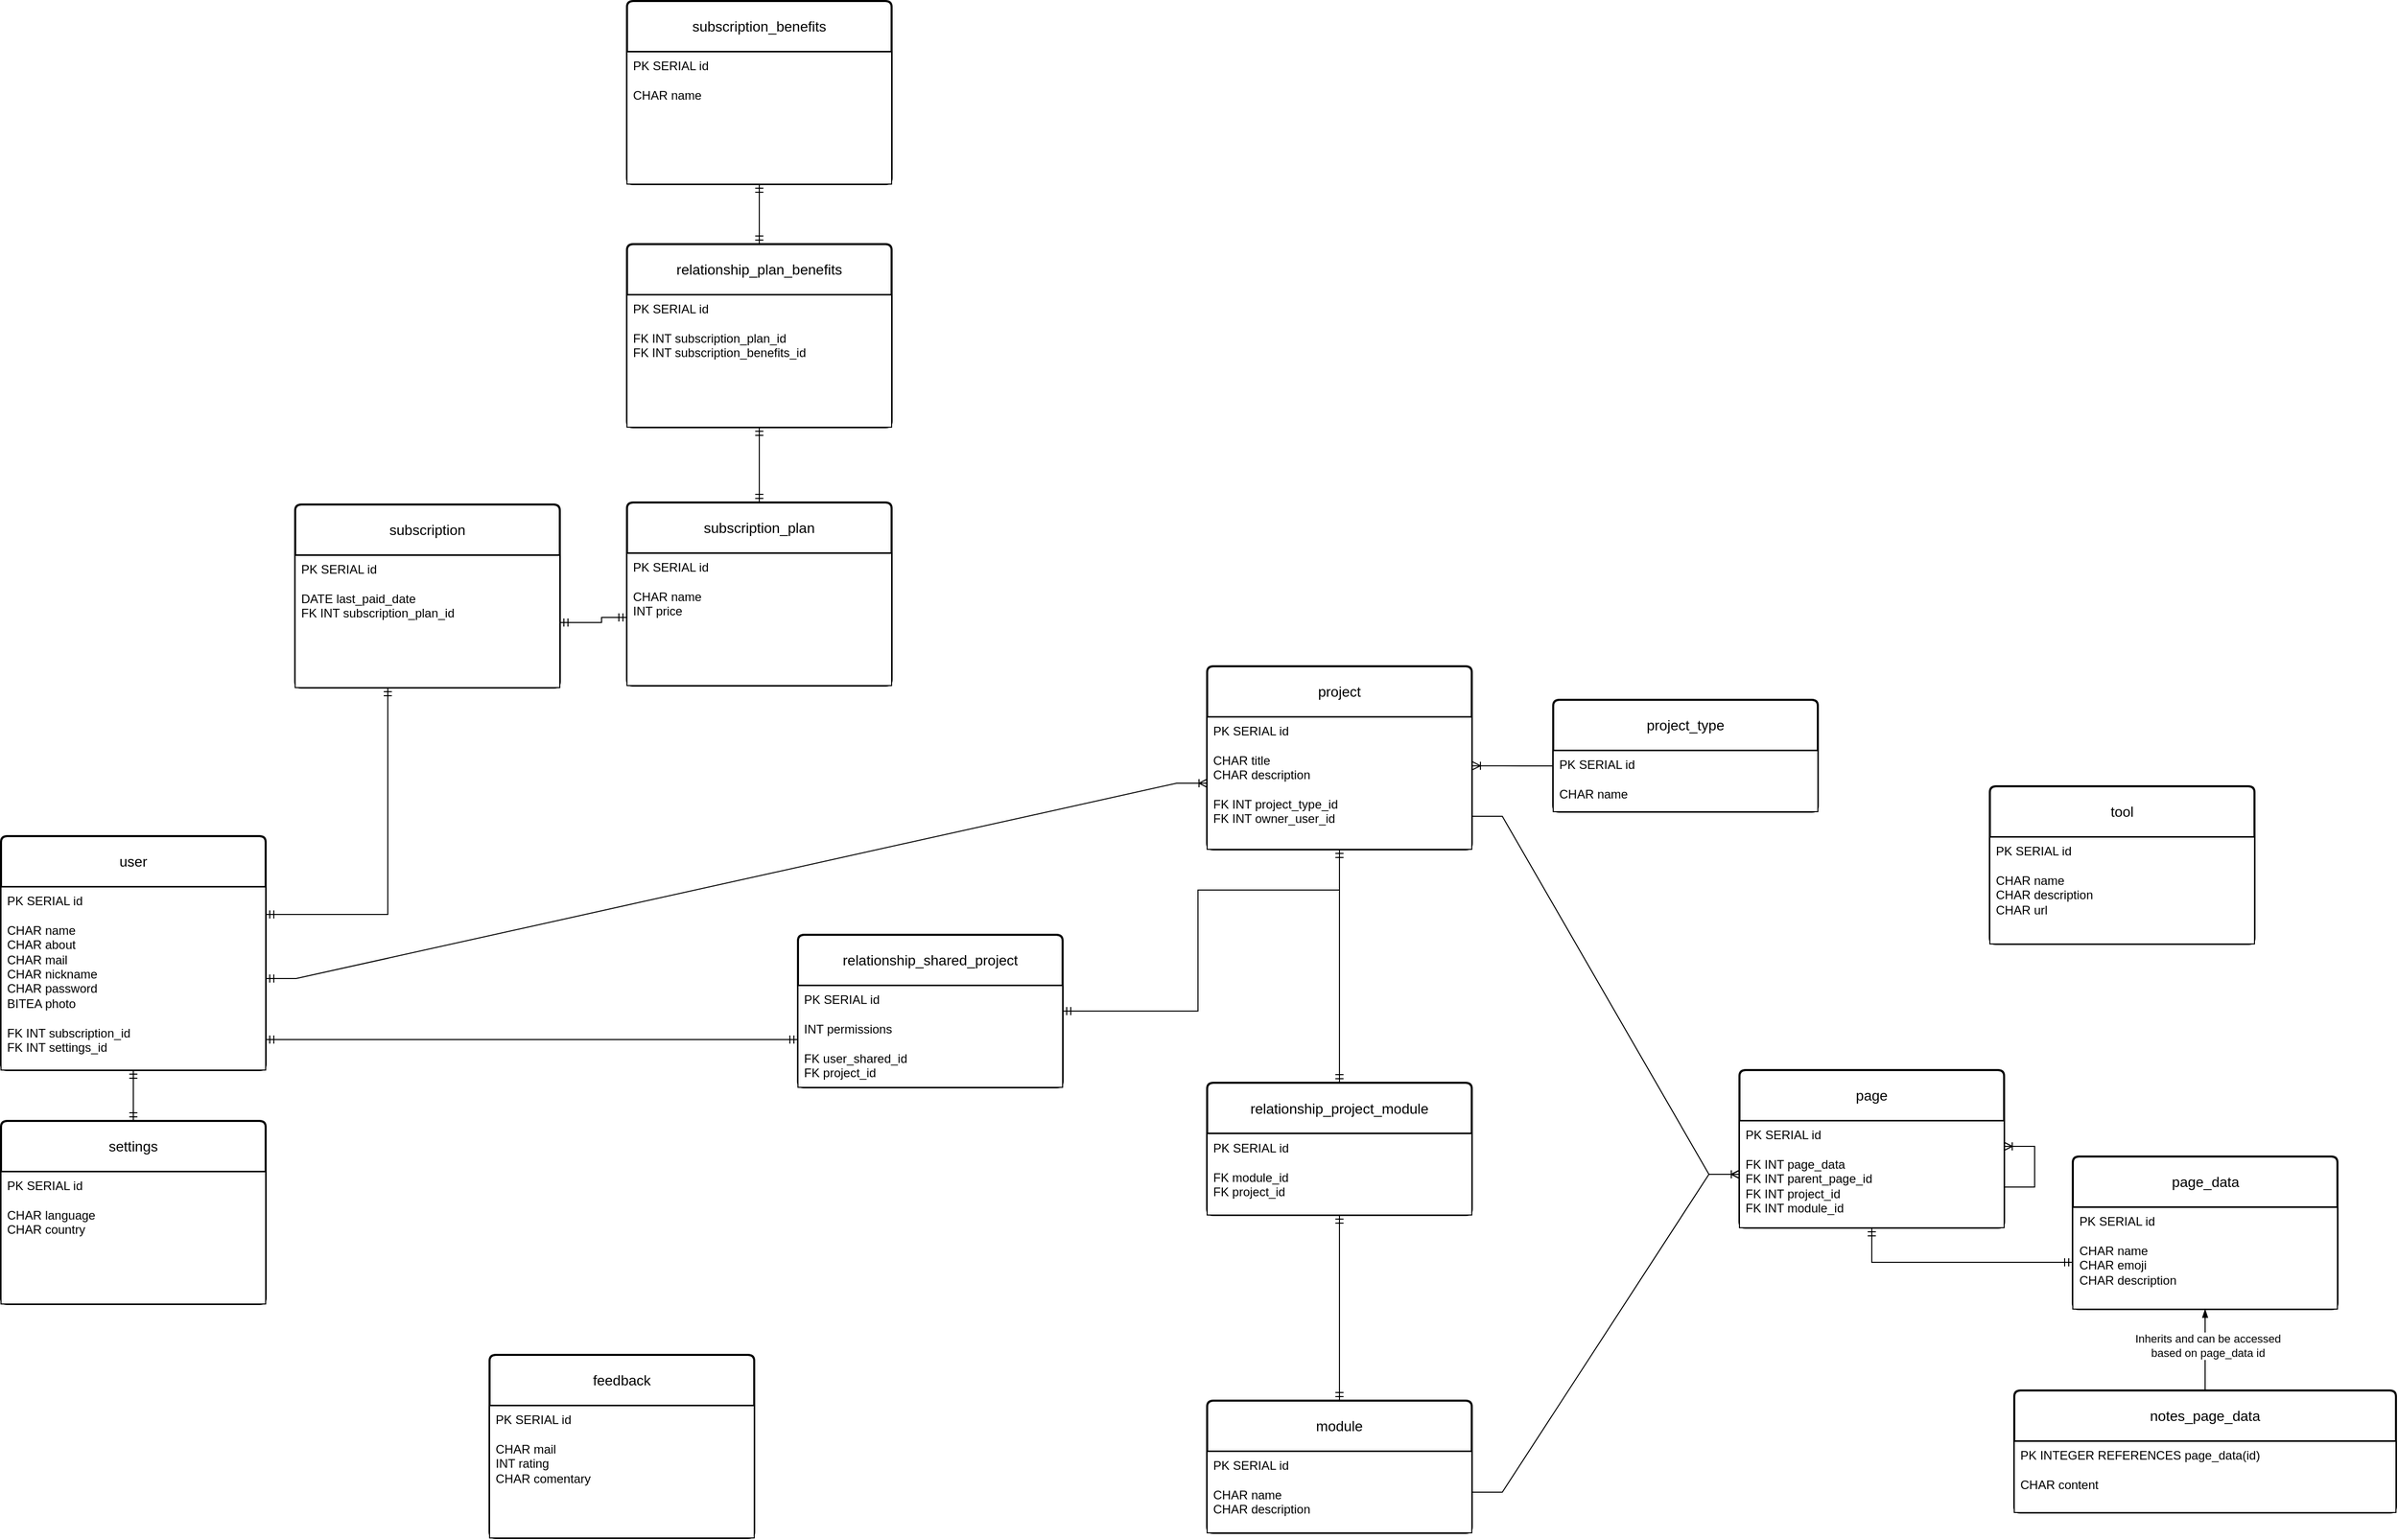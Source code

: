 <mxfile version="24.7.17">
  <diagram id="R2lEEEUBdFMjLlhIrx00" name="Page-1">
    <mxGraphModel dx="3203" dy="2507" grid="0" gridSize="10" guides="1" tooltips="1" connect="1" arrows="1" fold="1" page="1" pageScale="1" pageWidth="850" pageHeight="1100" math="0" shadow="0" extFonts="Permanent Marker^https://fonts.googleapis.com/css?family=Permanent+Marker">
      <root>
        <mxCell id="0" />
        <mxCell id="1" parent="0" />
        <mxCell id="ygLTuj9dSv9h6wwoWief-12" value="user" style="swimlane;childLayout=stackLayout;horizontal=1;startSize=50;horizontalStack=0;rounded=1;fontSize=14;fontStyle=0;strokeWidth=2;resizeParent=0;resizeLast=1;shadow=0;dashed=0;align=center;arcSize=4;whiteSpace=wrap;html=1;swimlaneLine=1;" parent="1" vertex="1">
          <mxGeometry x="-543" y="220" width="260" height="230" as="geometry" />
        </mxCell>
        <mxCell id="ygLTuj9dSv9h6wwoWief-13" value="PK SERIAL id&lt;div&gt;&lt;br&gt;&lt;div&gt;CHAR name&lt;/div&gt;&lt;div&gt;CHAR about&lt;/div&gt;&lt;div&gt;CHAR mail&lt;/div&gt;&lt;div&gt;CHAR nickname&lt;/div&gt;&lt;div&gt;CHAR password&lt;/div&gt;&lt;div&gt;BITEA photo&lt;/div&gt;&lt;/div&gt;&lt;div&gt;&lt;br&gt;&lt;/div&gt;&lt;div&gt;FK INT subscription_id&lt;/div&gt;&lt;div&gt;FK INT settings_id&lt;br&gt;&lt;/div&gt;" style="align=left;spacingLeft=4;fontSize=12;verticalAlign=top;resizable=0;rotatable=0;part=1;html=1;swimlaneLine=1;shadow=0;" parent="ygLTuj9dSv9h6wwoWief-12" vertex="1">
          <mxGeometry y="50" width="260" height="180" as="geometry" />
        </mxCell>
        <mxCell id="ygLTuj9dSv9h6wwoWief-14" value="project" style="swimlane;childLayout=stackLayout;horizontal=1;startSize=50;horizontalStack=0;rounded=1;fontSize=14;fontStyle=0;strokeWidth=2;resizeParent=0;resizeLast=1;shadow=0;dashed=0;align=center;arcSize=4;whiteSpace=wrap;html=1;swimlaneLine=1;" parent="1" vertex="1">
          <mxGeometry x="642" y="53" width="260" height="180" as="geometry" />
        </mxCell>
        <mxCell id="ygLTuj9dSv9h6wwoWief-15" value="PK SERIAL id&lt;div&gt;&lt;br&gt;&lt;/div&gt;&lt;div&gt;CHAR title&lt;/div&gt;&lt;div&gt;CHAR description&lt;/div&gt;&lt;div&gt;&lt;br&gt;&lt;/div&gt;&lt;div&gt;FK INT project_type_id&lt;/div&gt;&lt;div&gt;&lt;span style=&quot;background-color: initial;&quot;&gt;FK INT owner_user_id&lt;/span&gt;&lt;br&gt;&lt;/div&gt;" style="align=left;spacingLeft=4;fontSize=12;verticalAlign=top;resizable=0;rotatable=0;part=1;html=1;swimlaneLine=1;shadow=0;" parent="ygLTuj9dSv9h6wwoWief-14" vertex="1">
          <mxGeometry y="50" width="260" height="130" as="geometry" />
        </mxCell>
        <mxCell id="ygLTuj9dSv9h6wwoWief-17" value="page" style="swimlane;childLayout=stackLayout;horizontal=1;startSize=50;horizontalStack=0;rounded=1;fontSize=14;fontStyle=0;strokeWidth=2;resizeParent=0;resizeLast=1;shadow=0;dashed=0;align=center;arcSize=4;whiteSpace=wrap;html=1;" parent="1" vertex="1">
          <mxGeometry x="1165" y="450" width="260" height="155" as="geometry" />
        </mxCell>
        <mxCell id="ygLTuj9dSv9h6wwoWief-18" value="PK SERIAL id&lt;div&gt;&lt;br&gt;&lt;div&gt;FK INT page_data&lt;/div&gt;&lt;div&gt;&lt;span style=&quot;background-color: initial;&quot;&gt;FK INT parent_page_id&lt;/span&gt;&lt;br&gt;&lt;/div&gt;&lt;div&gt;&lt;span style=&quot;background-color: initial;&quot;&gt;FK INT project_id&lt;/span&gt;&lt;/div&gt;&lt;/div&gt;&lt;div&gt;FK INT module_id&lt;span style=&quot;background-color: initial;&quot;&gt;&lt;br&gt;&lt;/span&gt;&lt;/div&gt;" style="align=left;spacingLeft=4;fontSize=12;verticalAlign=top;resizable=0;rotatable=0;part=1;html=1;swimlaneLine=1;shadow=0;" parent="ygLTuj9dSv9h6wwoWief-17" vertex="1">
          <mxGeometry y="50" width="260" height="105" as="geometry" />
        </mxCell>
        <mxCell id="ygLTuj9dSv9h6wwoWief-34" value="" style="edgeStyle=orthogonalEdgeStyle;fontSize=12;html=1;endArrow=ERoneToMany;rounded=0;swimlaneLine=1;shadow=0;" parent="ygLTuj9dSv9h6wwoWief-17" source="ygLTuj9dSv9h6wwoWief-18" target="ygLTuj9dSv9h6wwoWief-18" edge="1">
          <mxGeometry width="100" height="100" relative="1" as="geometry">
            <mxPoint x="270" y="120" as="sourcePoint" />
            <mxPoint x="261" y="75" as="targetPoint" />
            <Array as="points">
              <mxPoint x="290" y="115" />
              <mxPoint x="290" y="75" />
            </Array>
          </mxGeometry>
        </mxCell>
        <mxCell id="ygLTuj9dSv9h6wwoWief-19" value="settings" style="swimlane;childLayout=stackLayout;horizontal=1;startSize=50;horizontalStack=0;rounded=1;fontSize=14;fontStyle=0;strokeWidth=2;resizeParent=0;resizeLast=1;shadow=0;dashed=0;align=center;arcSize=4;whiteSpace=wrap;html=1;swimlaneLine=1;" parent="1" vertex="1">
          <mxGeometry x="-543" y="500" width="260" height="180" as="geometry" />
        </mxCell>
        <mxCell id="ygLTuj9dSv9h6wwoWief-20" value="PK SERIAL id&lt;div&gt;&lt;br&gt;&lt;/div&gt;&lt;div&gt;CHAR language&lt;/div&gt;&lt;div&gt;CHAR country&lt;/div&gt;" style="align=left;spacingLeft=4;fontSize=12;verticalAlign=top;resizable=0;rotatable=0;part=1;html=1;swimlaneLine=1;shadow=0;" parent="ygLTuj9dSv9h6wwoWief-19" vertex="1">
          <mxGeometry y="50" width="260" height="130" as="geometry" />
        </mxCell>
        <mxCell id="ygLTuj9dSv9h6wwoWief-21" value="project_type" style="swimlane;childLayout=stackLayout;horizontal=1;startSize=50;horizontalStack=0;rounded=1;fontSize=14;fontStyle=0;strokeWidth=2;resizeParent=0;resizeLast=1;shadow=0;dashed=0;align=center;arcSize=4;whiteSpace=wrap;html=1;swimlaneLine=1;" parent="1" vertex="1">
          <mxGeometry x="982" y="86" width="260" height="110" as="geometry" />
        </mxCell>
        <mxCell id="ygLTuj9dSv9h6wwoWief-22" value="PK SERIAL id&lt;div&gt;&lt;br&gt;&lt;/div&gt;&lt;div&gt;CHAR name&lt;/div&gt;" style="align=left;spacingLeft=4;fontSize=12;verticalAlign=top;resizable=0;rotatable=0;part=1;html=1;swimlaneLine=1;shadow=0;" parent="ygLTuj9dSv9h6wwoWief-21" vertex="1">
          <mxGeometry y="50" width="260" height="60" as="geometry" />
        </mxCell>
        <mxCell id="ygLTuj9dSv9h6wwoWief-23" value="module" style="swimlane;childLayout=stackLayout;horizontal=1;startSize=50;horizontalStack=0;rounded=1;fontSize=14;fontStyle=0;strokeWidth=2;resizeParent=0;resizeLast=1;shadow=0;dashed=0;align=center;arcSize=4;whiteSpace=wrap;html=1;swimlaneLine=1;" parent="1" vertex="1">
          <mxGeometry x="642" y="775" width="260" height="130" as="geometry" />
        </mxCell>
        <mxCell id="ygLTuj9dSv9h6wwoWief-24" value="PK SERIAL id&lt;div&gt;&lt;br&gt;&lt;/div&gt;&lt;div&gt;CHAR name&lt;/div&gt;&lt;div&gt;CHAR description&lt;/div&gt;" style="align=left;spacingLeft=4;fontSize=12;verticalAlign=top;resizable=0;rotatable=0;part=1;html=1;swimlaneLine=1;shadow=0;" parent="ygLTuj9dSv9h6wwoWief-23" vertex="1">
          <mxGeometry y="50" width="260" height="80" as="geometry" />
        </mxCell>
        <mxCell id="ygLTuj9dSv9h6wwoWief-28" style="edgeStyle=orthogonalEdgeStyle;rounded=0;orthogonalLoop=1;jettySize=auto;html=1;endArrow=blockThin;endFill=1;" parent="1" source="ygLTuj9dSv9h6wwoWief-25" target="ygLTuj9dSv9h6wwoWief-36" edge="1">
          <mxGeometry relative="1" as="geometry" />
        </mxCell>
        <mxCell id="ygLTuj9dSv9h6wwoWief-29" value="&lt;div&gt;Inherits and can be accessed&lt;/div&gt;&lt;div&gt;based on page_data id&lt;/div&gt;" style="edgeLabel;html=1;align=center;verticalAlign=middle;resizable=0;points=[];" parent="ygLTuj9dSv9h6wwoWief-28" vertex="1" connectable="0">
          <mxGeometry x="0.097" y="-2" relative="1" as="geometry">
            <mxPoint as="offset" />
          </mxGeometry>
        </mxCell>
        <mxCell id="ygLTuj9dSv9h6wwoWief-25" value="notes_page_data" style="swimlane;childLayout=stackLayout;horizontal=1;startSize=50;horizontalStack=0;rounded=1;fontSize=14;fontStyle=0;strokeWidth=2;resizeParent=0;resizeLast=1;shadow=0;dashed=0;align=center;arcSize=4;whiteSpace=wrap;html=1;swimlaneLine=1;" parent="1" vertex="1">
          <mxGeometry x="1435" y="765" width="375" height="120" as="geometry" />
        </mxCell>
        <mxCell id="ygLTuj9dSv9h6wwoWief-26" value="&lt;div&gt;&lt;span class=&quot;hljs-type&quot;&gt;PK INTEGER&lt;/span&gt;&amp;nbsp;&lt;span class=&quot;hljs-keyword&quot;&gt;REFERENCES page_data&lt;/span&gt;(id)&lt;/div&gt;&lt;div&gt;&lt;br&gt;&lt;/div&gt;&lt;div&gt;CHAR content&lt;/div&gt;" style="align=left;spacingLeft=4;fontSize=12;verticalAlign=top;resizable=0;rotatable=0;part=1;html=1;swimlaneLine=1;shadow=0;" parent="ygLTuj9dSv9h6wwoWief-25" vertex="1">
          <mxGeometry y="50" width="375" height="70" as="geometry" />
        </mxCell>
        <mxCell id="ygLTuj9dSv9h6wwoWief-35" value="page_data" style="swimlane;childLayout=stackLayout;horizontal=1;startSize=50;horizontalStack=0;rounded=1;fontSize=14;fontStyle=0;strokeWidth=2;resizeParent=0;resizeLast=1;shadow=0;dashed=0;align=center;arcSize=4;whiteSpace=wrap;html=1;swimlaneLine=1;" parent="1" vertex="1">
          <mxGeometry x="1492.5" y="535" width="260" height="150" as="geometry" />
        </mxCell>
        <mxCell id="ygLTuj9dSv9h6wwoWief-36" value="PK SERIAL id&lt;div&gt;&lt;br&gt;&lt;/div&gt;&lt;div&gt;CHAR name&lt;/div&gt;&lt;div&gt;&lt;div&gt;&lt;span style=&quot;background-color: initial;&quot;&gt;CHAR emoji&lt;/span&gt;&lt;br&gt;&lt;/div&gt;&lt;div&gt;CHAR description&lt;/div&gt;&lt;/div&gt;" style="align=left;spacingLeft=4;fontSize=12;verticalAlign=top;resizable=0;rotatable=0;part=1;html=1;swimlaneLine=1;shadow=0;" parent="ygLTuj9dSv9h6wwoWief-35" vertex="1">
          <mxGeometry y="50" width="260" height="100" as="geometry" />
        </mxCell>
        <mxCell id="ygLTuj9dSv9h6wwoWief-39" value="relationship_project_module" style="swimlane;childLayout=stackLayout;horizontal=1;startSize=50;horizontalStack=0;rounded=1;fontSize=14;fontStyle=0;strokeWidth=2;resizeParent=0;resizeLast=1;shadow=0;dashed=0;align=center;arcSize=4;whiteSpace=wrap;html=1;swimlaneLine=1;" parent="1" vertex="1">
          <mxGeometry x="642" y="462.5" width="260" height="130" as="geometry" />
        </mxCell>
        <mxCell id="ygLTuj9dSv9h6wwoWief-40" value="PK SERIAL id&lt;div&gt;&lt;br&gt;&lt;/div&gt;&lt;div&gt;FK module_id&lt;/div&gt;&lt;div&gt;FK project_id&lt;/div&gt;" style="align=left;spacingLeft=4;fontSize=12;verticalAlign=top;resizable=0;rotatable=0;part=1;html=1;swimlaneLine=1;shadow=0;" parent="ygLTuj9dSv9h6wwoWief-39" vertex="1">
          <mxGeometry y="50" width="260" height="80" as="geometry" />
        </mxCell>
        <mxCell id="ygLTuj9dSv9h6wwoWief-41" value="" style="edgeStyle=orthogonalEdgeStyle;fontSize=12;html=1;endArrow=ERmandOne;startArrow=ERmandOne;rounded=0;" parent="1" source="ygLTuj9dSv9h6wwoWief-23" target="ygLTuj9dSv9h6wwoWief-40" edge="1">
          <mxGeometry width="100" height="100" relative="1" as="geometry">
            <mxPoint x="512" y="845" as="sourcePoint" />
            <mxPoint x="612" y="745" as="targetPoint" />
          </mxGeometry>
        </mxCell>
        <mxCell id="ygLTuj9dSv9h6wwoWief-42" value="" style="edgeStyle=orthogonalEdgeStyle;fontSize=12;html=1;endArrow=ERmandOne;startArrow=ERmandOne;rounded=0;" parent="1" source="ygLTuj9dSv9h6wwoWief-39" target="ygLTuj9dSv9h6wwoWief-15" edge="1">
          <mxGeometry width="100" height="100" relative="1" as="geometry">
            <mxPoint x="437" y="460" as="sourcePoint" />
            <mxPoint x="447" y="600" as="targetPoint" />
          </mxGeometry>
        </mxCell>
        <mxCell id="ygLTuj9dSv9h6wwoWief-43" value="" style="edgeStyle=orthogonalEdgeStyle;fontSize=12;html=1;endArrow=ERmandOne;startArrow=ERmandOne;rounded=0;" parent="1" source="ygLTuj9dSv9h6wwoWief-36" target="ygLTuj9dSv9h6wwoWief-18" edge="1">
          <mxGeometry width="100" height="100" relative="1" as="geometry">
            <mxPoint x="1415" y="645" as="sourcePoint" />
            <mxPoint x="1245" y="625" as="targetPoint" />
            <Array as="points">
              <mxPoint x="1295" y="639" />
            </Array>
          </mxGeometry>
        </mxCell>
        <mxCell id="ygLTuj9dSv9h6wwoWief-45" value="" style="edgeStyle=orthogonalEdgeStyle;fontSize=12;html=1;endArrow=ERmandOne;startArrow=ERmandOne;rounded=0;" parent="1" source="ygLTuj9dSv9h6wwoWief-19" target="ygLTuj9dSv9h6wwoWief-13" edge="1">
          <mxGeometry width="100" height="100" relative="1" as="geometry">
            <mxPoint x="107" y="660" as="sourcePoint" />
            <mxPoint x="107" y="610" as="targetPoint" />
          </mxGeometry>
        </mxCell>
        <mxCell id="ygLTuj9dSv9h6wwoWief-50" value="" style="edgeStyle=entityRelationEdgeStyle;fontSize=12;html=1;endArrow=ERoneToMany;rounded=0;" parent="1" source="ygLTuj9dSv9h6wwoWief-24" target="ygLTuj9dSv9h6wwoWief-18" edge="1">
          <mxGeometry width="100" height="100" relative="1" as="geometry">
            <mxPoint x="907" y="800" as="sourcePoint" />
            <mxPoint x="747" y="569" as="targetPoint" />
            <Array as="points">
              <mxPoint x="727" y="680" />
              <mxPoint x="799" y="640" />
            </Array>
          </mxGeometry>
        </mxCell>
        <mxCell id="ygLTuj9dSv9h6wwoWief-52" value="" style="edgeStyle=entityRelationEdgeStyle;fontSize=12;html=1;endArrow=ERoneToMany;rounded=0;exitX=1;exitY=0.75;exitDx=0;exitDy=0;" parent="1" source="ygLTuj9dSv9h6wwoWief-15" target="ygLTuj9dSv9h6wwoWief-18" edge="1">
          <mxGeometry width="100" height="100" relative="1" as="geometry">
            <mxPoint x="577" y="740" as="sourcePoint" />
            <mxPoint x="746" y="520" as="targetPoint" />
            <Array as="points">
              <mxPoint x="737" y="690" />
              <mxPoint x="809" y="650" />
            </Array>
          </mxGeometry>
        </mxCell>
        <mxCell id="ygLTuj9dSv9h6wwoWief-53" value="" style="edgeStyle=entityRelationEdgeStyle;fontSize=12;html=1;endArrow=ERoneToMany;rounded=0;entryX=1.002;entryY=0.368;entryDx=0;entryDy=0;exitX=0;exitY=0.25;exitDx=0;exitDy=0;entryPerimeter=0;" parent="1" source="ygLTuj9dSv9h6wwoWief-22" target="ygLTuj9dSv9h6wwoWief-15" edge="1">
          <mxGeometry width="100" height="100" relative="1" as="geometry">
            <mxPoint x="912" y="211" as="sourcePoint" />
            <mxPoint x="1090" y="337" as="targetPoint" />
            <Array as="points">
              <mxPoint x="1082" y="513" />
              <mxPoint x="1154" y="473" />
            </Array>
          </mxGeometry>
        </mxCell>
        <mxCell id="ygLTuj9dSv9h6wwoWief-54" value="" style="edgeStyle=entityRelationEdgeStyle;fontSize=12;html=1;endArrow=ERoneToMany;rounded=0;swimlaneLine=1;shadow=0;startArrow=ERmandOne;startFill=0;" parent="1" source="ygLTuj9dSv9h6wwoWief-13" target="ygLTuj9dSv9h6wwoWief-15" edge="1">
          <mxGeometry width="100" height="100" relative="1" as="geometry">
            <mxPoint x="97" y="400" as="sourcePoint" />
            <mxPoint x="765" y="534" as="targetPoint" />
            <Array as="points">
              <mxPoint x="757" y="710" />
              <mxPoint x="829" y="670" />
            </Array>
          </mxGeometry>
        </mxCell>
        <mxCell id="ygLTuj9dSv9h6wwoWief-57" value="relationship_shared_project" style="swimlane;childLayout=stackLayout;horizontal=1;startSize=50;horizontalStack=0;rounded=1;fontSize=14;fontStyle=0;strokeWidth=2;resizeParent=0;resizeLast=1;shadow=0;dashed=0;align=center;arcSize=4;whiteSpace=wrap;html=1;swimlaneLine=1;" parent="1" vertex="1">
          <mxGeometry x="240" y="317" width="260" height="150" as="geometry" />
        </mxCell>
        <mxCell id="ygLTuj9dSv9h6wwoWief-58" value="PK SERIAL id&lt;div&gt;&lt;br&gt;&lt;/div&gt;&lt;div&gt;INT permissions&lt;br&gt;&lt;div&gt;&lt;br&gt;&lt;/div&gt;&lt;div&gt;FK user_shared_id&lt;/div&gt;&lt;div&gt;FK project_id&lt;/div&gt;&lt;/div&gt;" style="align=left;spacingLeft=4;fontSize=12;verticalAlign=top;resizable=0;rotatable=0;part=1;html=1;swimlaneLine=1;shadow=0;" parent="ygLTuj9dSv9h6wwoWief-57" vertex="1">
          <mxGeometry y="50" width="260" height="100" as="geometry" />
        </mxCell>
        <mxCell id="ygLTuj9dSv9h6wwoWief-59" value="" style="edgeStyle=orthogonalEdgeStyle;fontSize=12;html=1;endArrow=ERmandOne;startArrow=ERmandOne;rounded=0;" parent="1" source="ygLTuj9dSv9h6wwoWief-58" target="ygLTuj9dSv9h6wwoWief-13" edge="1">
          <mxGeometry width="100" height="100" relative="1" as="geometry">
            <mxPoint x="-253" y="510" as="sourcePoint" />
            <mxPoint x="-253" y="450" as="targetPoint" />
            <Array as="points">
              <mxPoint x="210" y="420" />
              <mxPoint x="210" y="420" />
            </Array>
          </mxGeometry>
        </mxCell>
        <mxCell id="ygLTuj9dSv9h6wwoWief-60" value="" style="edgeStyle=orthogonalEdgeStyle;fontSize=12;html=1;endArrow=ERmandOne;startArrow=ERmandOne;rounded=0;" parent="1" source="ygLTuj9dSv9h6wwoWief-57" target="ygLTuj9dSv9h6wwoWief-15" edge="1">
          <mxGeometry width="100" height="100" relative="1" as="geometry">
            <mxPoint x="-43" y="610" as="sourcePoint" />
            <mxPoint x="-123" y="430" as="targetPoint" />
            <Array as="points">
              <mxPoint x="633" y="392" />
              <mxPoint x="633" y="273" />
              <mxPoint x="772" y="273" />
            </Array>
          </mxGeometry>
        </mxCell>
        <mxCell id="96yJfqsUwO7diWtI-5tt-1" value="subscription" style="swimlane;childLayout=stackLayout;horizontal=1;startSize=50;horizontalStack=0;rounded=1;fontSize=14;fontStyle=0;strokeWidth=2;resizeParent=0;resizeLast=1;shadow=0;dashed=0;align=center;arcSize=4;whiteSpace=wrap;html=1;swimlaneLine=1;" parent="1" vertex="1">
          <mxGeometry x="-254" y="-106" width="260" height="180" as="geometry" />
        </mxCell>
        <mxCell id="96yJfqsUwO7diWtI-5tt-2" value="PK SERIAL id&lt;div&gt;&lt;br&gt;&lt;/div&gt;&lt;div&gt;&lt;div&gt;&lt;span style=&quot;background-color: initial;&quot;&gt;DATE last_paid_date&lt;/span&gt;&lt;br&gt;&lt;/div&gt;&lt;/div&gt;&lt;div&gt;&lt;span style=&quot;background-color: initial;&quot;&gt;FK INT subscription_plan_id&lt;/span&gt;&lt;/div&gt;" style="align=left;spacingLeft=4;fontSize=12;verticalAlign=top;resizable=0;rotatable=0;part=1;html=1;swimlaneLine=1;shadow=0;" parent="96yJfqsUwO7diWtI-5tt-1" vertex="1">
          <mxGeometry y="50" width="260" height="130" as="geometry" />
        </mxCell>
        <mxCell id="96yJfqsUwO7diWtI-5tt-3" value="" style="edgeStyle=orthogonalEdgeStyle;fontSize=12;html=1;endArrow=ERmandOne;startArrow=ERmandOne;rounded=0;" parent="1" source="96yJfqsUwO7diWtI-5tt-2" target="ygLTuj9dSv9h6wwoWief-13" edge="1">
          <mxGeometry width="100" height="100" relative="1" as="geometry">
            <mxPoint x="-83" y="520" as="sourcePoint" />
            <mxPoint x="-273" y="430" as="targetPoint" />
            <Array as="points">
              <mxPoint x="-163" y="297" />
            </Array>
          </mxGeometry>
        </mxCell>
        <mxCell id="96yJfqsUwO7diWtI-5tt-5" value="feedback" style="swimlane;childLayout=stackLayout;horizontal=1;startSize=50;horizontalStack=0;rounded=1;fontSize=14;fontStyle=0;strokeWidth=2;resizeParent=0;resizeLast=1;shadow=0;dashed=0;align=center;arcSize=4;whiteSpace=wrap;html=1;swimlaneLine=1;" parent="1" vertex="1">
          <mxGeometry x="-63" y="730" width="260" height="180" as="geometry" />
        </mxCell>
        <mxCell id="96yJfqsUwO7diWtI-5tt-6" value="PK SERIAL id&lt;div&gt;&lt;br&gt;&lt;/div&gt;&lt;div&gt;&lt;div&gt;CHAR mail&lt;/div&gt;&lt;div&gt;INT rating&lt;/div&gt;&lt;div&gt;CHAR comentary&lt;/div&gt;&lt;/div&gt;" style="align=left;spacingLeft=4;fontSize=12;verticalAlign=top;resizable=0;rotatable=0;part=1;html=1;swimlaneLine=1;shadow=0;" parent="96yJfqsUwO7diWtI-5tt-5" vertex="1">
          <mxGeometry y="50" width="260" height="130" as="geometry" />
        </mxCell>
        <mxCell id="96yJfqsUwO7diWtI-5tt-7" value="subscription_plan" style="swimlane;childLayout=stackLayout;horizontal=1;startSize=50;horizontalStack=0;rounded=1;fontSize=14;fontStyle=0;strokeWidth=2;resizeParent=0;resizeLast=1;shadow=0;dashed=0;align=center;arcSize=4;whiteSpace=wrap;html=1;swimlaneLine=1;" parent="1" vertex="1">
          <mxGeometry x="72" y="-108" width="260" height="180" as="geometry" />
        </mxCell>
        <mxCell id="96yJfqsUwO7diWtI-5tt-8" value="PK SERIAL id&lt;div&gt;&lt;br&gt;&lt;/div&gt;&lt;div&gt;CHAR name&lt;/div&gt;&lt;div&gt;INT price&lt;/div&gt;" style="align=left;spacingLeft=4;fontSize=12;verticalAlign=top;resizable=0;rotatable=0;part=1;html=1;swimlaneLine=1;shadow=0;" parent="96yJfqsUwO7diWtI-5tt-7" vertex="1">
          <mxGeometry y="50" width="260" height="130" as="geometry" />
        </mxCell>
        <mxCell id="96yJfqsUwO7diWtI-5tt-9" value="" style="edgeStyle=orthogonalEdgeStyle;fontSize=12;html=1;endArrow=ERmandOne;startArrow=ERmandOne;rounded=0;" parent="1" source="96yJfqsUwO7diWtI-5tt-8" target="96yJfqsUwO7diWtI-5tt-2" edge="1">
          <mxGeometry width="100" height="100" relative="1" as="geometry">
            <mxPoint x="-117" y="84" as="sourcePoint" />
            <mxPoint x="-81" y="10" as="targetPoint" />
            <Array as="points">
              <mxPoint x="47" y="5" />
              <mxPoint x="47" y="10" />
            </Array>
          </mxGeometry>
        </mxCell>
        <mxCell id="96yJfqsUwO7diWtI-5tt-10" value="relationship_plan_benefits" style="swimlane;childLayout=stackLayout;horizontal=1;startSize=50;horizontalStack=0;rounded=1;fontSize=14;fontStyle=0;strokeWidth=2;resizeParent=0;resizeLast=1;shadow=0;dashed=0;align=center;arcSize=4;whiteSpace=wrap;html=1;swimlaneLine=1;" parent="1" vertex="1">
          <mxGeometry x="72" y="-362" width="260" height="180" as="geometry" />
        </mxCell>
        <mxCell id="96yJfqsUwO7diWtI-5tt-11" value="PK SERIAL id&lt;div&gt;&lt;br&gt;&lt;/div&gt;&lt;div&gt;FK INT subscription_plan_id&lt;/div&gt;&lt;div&gt;FK INT subscription_benefits_id&lt;/div&gt;" style="align=left;spacingLeft=4;fontSize=12;verticalAlign=top;resizable=0;rotatable=0;part=1;html=1;swimlaneLine=1;shadow=0;" parent="96yJfqsUwO7diWtI-5tt-10" vertex="1">
          <mxGeometry y="50" width="260" height="130" as="geometry" />
        </mxCell>
        <mxCell id="96yJfqsUwO7diWtI-5tt-12" value="" style="edgeStyle=orthogonalEdgeStyle;fontSize=12;html=1;endArrow=ERmandOne;startArrow=ERmandOne;rounded=0;" parent="1" source="96yJfqsUwO7diWtI-5tt-7" target="96yJfqsUwO7diWtI-5tt-11" edge="1">
          <mxGeometry width="100" height="100" relative="1" as="geometry">
            <mxPoint x="82" y="15" as="sourcePoint" />
            <mxPoint x="16" y="20" as="targetPoint" />
            <Array as="points" />
          </mxGeometry>
        </mxCell>
        <mxCell id="96yJfqsUwO7diWtI-5tt-13" value="subscription_benefits" style="swimlane;childLayout=stackLayout;horizontal=1;startSize=50;horizontalStack=0;rounded=1;fontSize=14;fontStyle=0;strokeWidth=2;resizeParent=0;resizeLast=1;shadow=0;dashed=0;align=center;arcSize=4;whiteSpace=wrap;html=1;swimlaneLine=1;" parent="1" vertex="1">
          <mxGeometry x="72" y="-601" width="260" height="180" as="geometry" />
        </mxCell>
        <mxCell id="96yJfqsUwO7diWtI-5tt-14" value="PK SERIAL id&lt;div&gt;&lt;br&gt;&lt;/div&gt;&lt;div&gt;CHAR name&lt;/div&gt;" style="align=left;spacingLeft=4;fontSize=12;verticalAlign=top;resizable=0;rotatable=0;part=1;html=1;swimlaneLine=1;shadow=0;" parent="96yJfqsUwO7diWtI-5tt-13" vertex="1">
          <mxGeometry y="50" width="260" height="130" as="geometry" />
        </mxCell>
        <mxCell id="96yJfqsUwO7diWtI-5tt-15" value="" style="edgeStyle=orthogonalEdgeStyle;fontSize=12;html=1;endArrow=ERmandOne;startArrow=ERmandOne;rounded=0;" parent="1" source="96yJfqsUwO7diWtI-5tt-10" target="96yJfqsUwO7diWtI-5tt-14" edge="1">
          <mxGeometry width="100" height="100" relative="1" as="geometry">
            <mxPoint x="193" y="-335" as="sourcePoint" />
            <mxPoint x="212" y="-172" as="targetPoint" />
            <Array as="points" />
          </mxGeometry>
        </mxCell>
        <mxCell id="j35W9uwv9D7bEE6KjZJu-1" value="tool" style="swimlane;childLayout=stackLayout;horizontal=1;startSize=50;horizontalStack=0;rounded=1;fontSize=14;fontStyle=0;strokeWidth=2;resizeParent=0;resizeLast=1;shadow=0;dashed=0;align=center;arcSize=4;whiteSpace=wrap;html=1;" vertex="1" parent="1">
          <mxGeometry x="1411" y="171" width="260" height="155" as="geometry" />
        </mxCell>
        <mxCell id="j35W9uwv9D7bEE6KjZJu-2" value="PK SERIAL id&lt;div&gt;&lt;br&gt;&lt;/div&gt;&lt;div&gt;CHAR name&lt;/div&gt;&lt;div&gt;CHAR description&lt;/div&gt;&lt;div&gt;CHAR url&lt;/div&gt;&lt;div&gt;&lt;br&gt;&lt;/div&gt;" style="align=left;spacingLeft=4;fontSize=12;verticalAlign=top;resizable=0;rotatable=0;part=1;html=1;swimlaneLine=1;shadow=0;" vertex="1" parent="j35W9uwv9D7bEE6KjZJu-1">
          <mxGeometry y="50" width="260" height="105" as="geometry" />
        </mxCell>
      </root>
    </mxGraphModel>
  </diagram>
</mxfile>
